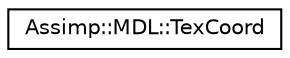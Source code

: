 digraph "Graphical Class Hierarchy"
{
  edge [fontname="Helvetica",fontsize="10",labelfontname="Helvetica",labelfontsize="10"];
  node [fontname="Helvetica",fontsize="10",shape=record];
  rankdir="LR";
  Node1 [label="Assimp::MDL::TexCoord",height=0.2,width=0.4,color="black", fillcolor="white", style="filled",URL="$struct_assimp_1_1_m_d_l_1_1_tex_coord.html",tooltip="Texture coordinate data structure used by the Quake1 MDL format. "];
}
